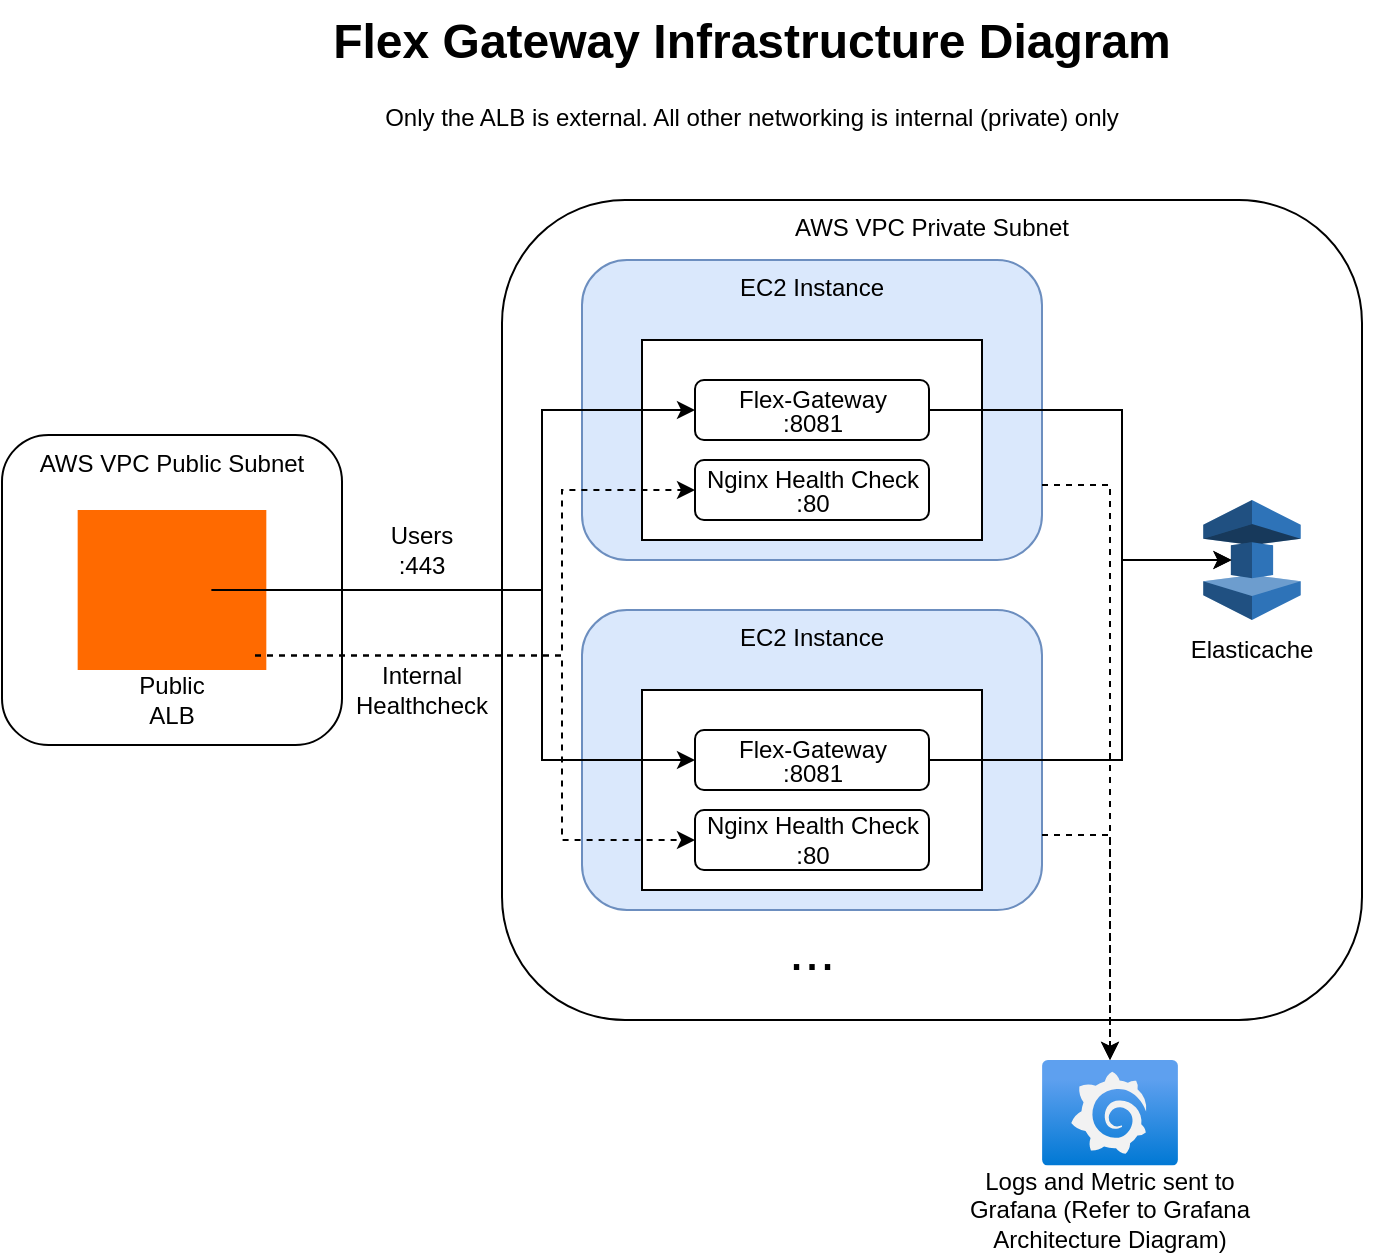 <mxfile version="28.2.3">
  <diagram name="Page-1" id="Oap9Uj49-vAxEfMM_Ddv">
    <mxGraphModel dx="868" dy="446" grid="1" gridSize="10" guides="1" tooltips="1" connect="1" arrows="1" fold="1" page="1" pageScale="1" pageWidth="850" pageHeight="1100" math="0" shadow="0">
      <root>
        <mxCell id="0" />
        <mxCell id="1" parent="0" />
        <mxCell id="5G9Hfgs1YEClRX-4D4DC-1" value="AWS VPC Private Subnet" style="rounded=1;whiteSpace=wrap;html=1;verticalAlign=top;container=0;" parent="1" vertex="1">
          <mxGeometry x="300" y="110" width="430" height="410" as="geometry" />
        </mxCell>
        <mxCell id="JU4nquK_jm7ar9zYCTRF-6" value="&lt;div&gt;AWS VPC Public Subnet&lt;/div&gt;" style="rounded=1;whiteSpace=wrap;html=1;verticalAlign=top;" vertex="1" parent="1">
          <mxGeometry x="50" y="227.5" width="170" height="155" as="geometry" />
        </mxCell>
        <mxCell id="5G9Hfgs1YEClRX-4D4DC-7" value="&lt;h1 style=&quot;margin-top: 0px;&quot;&gt;Flex Gateway Infrastructure Diagram&lt;/h1&gt;&lt;p&gt;Only the ALB is external. All other networking is internal (private) only&lt;/p&gt;" style="text;html=1;whiteSpace=wrap;overflow=hidden;rounded=0;align=center;" parent="1" vertex="1">
          <mxGeometry x="200" y="10" width="450" height="120" as="geometry" />
        </mxCell>
        <mxCell id="5G9Hfgs1YEClRX-4D4DC-30" value="" style="points=[[0.71,0.5,0,0,0],[0.94,0.91,0,0,0]];aspect=fixed;html=1;align=center;shadow=0;dashed=0;fillColor=#FF6A00;strokeColor=none;shape=mxgraph.alibaba_cloud.alb_application_load_balancer_01;pointerEvents=0;verticalAlign=top;fontFamily=Helvetica;fontSize=12;fontColor=default;movable=1;resizable=1;rotatable=1;deletable=1;editable=1;locked=0;connectable=1;" parent="1" vertex="1">
          <mxGeometry x="87.83" y="265" width="94.33" height="80" as="geometry" />
        </mxCell>
        <mxCell id="5G9Hfgs1YEClRX-4D4DC-39" value="&lt;div&gt;Public ALB&lt;/div&gt;" style="text;html=1;align=center;verticalAlign=middle;whiteSpace=wrap;rounded=0;fontFamily=Helvetica;fontSize=12;fontColor=default;" parent="1" vertex="1">
          <mxGeometry x="105.0" y="345" width="60" height="30" as="geometry" />
        </mxCell>
        <mxCell id="JU4nquK_jm7ar9zYCTRF-2" value="" style="group" vertex="1" connectable="0" parent="1">
          <mxGeometry x="610" y="260" width="130" height="90" as="geometry" />
        </mxCell>
        <mxCell id="JU4nquK_jm7ar9zYCTRF-1" value="" style="outlineConnect=0;dashed=0;verticalLabelPosition=bottom;verticalAlign=top;align=center;html=1;shape=mxgraph.aws3.elasticache;fillColor=#2E73B8;gradientColor=none;" vertex="1" parent="JU4nquK_jm7ar9zYCTRF-2">
          <mxGeometry x="40.62" width="48.75" height="60" as="geometry" />
        </mxCell>
        <mxCell id="5G9Hfgs1YEClRX-4D4DC-14" value="&lt;div&gt;Elasticache&lt;/div&gt;" style="text;html=1;align=center;verticalAlign=middle;whiteSpace=wrap;rounded=0;fontFamily=Helvetica;fontSize=12;fontColor=default;" parent="JU4nquK_jm7ar9zYCTRF-2" vertex="1">
          <mxGeometry y="60" width="130" height="30" as="geometry" />
        </mxCell>
        <mxCell id="JU4nquK_jm7ar9zYCTRF-8" value="" style="group" vertex="1" connectable="0" parent="1">
          <mxGeometry x="340" y="140" width="230" height="200" as="geometry" />
        </mxCell>
        <mxCell id="5G9Hfgs1YEClRX-4D4DC-2" value="EC2 Instance" style="rounded=1;whiteSpace=wrap;html=1;verticalAlign=top;labelBackgroundColor=none;fillColor=#dae8fc;strokeColor=#6c8ebf;" parent="JU4nquK_jm7ar9zYCTRF-8" vertex="1">
          <mxGeometry width="230" height="150" as="geometry" />
        </mxCell>
        <mxCell id="5G9Hfgs1YEClRX-4D4DC-10" value="" style="group" parent="JU4nquK_jm7ar9zYCTRF-8" vertex="1" connectable="0">
          <mxGeometry x="30" y="30" width="170" height="170" as="geometry" />
        </mxCell>
        <mxCell id="5G9Hfgs1YEClRX-4D4DC-9" value="" style="rounded=0;whiteSpace=wrap;html=1;" parent="5G9Hfgs1YEClRX-4D4DC-10" vertex="1">
          <mxGeometry y="10" width="170" height="100" as="geometry" />
        </mxCell>
        <mxCell id="5G9Hfgs1YEClRX-4D4DC-3" value="" style="shape=image;html=1;verticalAlign=top;verticalLabelPosition=bottom;labelBackgroundColor=#ffffff;imageAspect=0;aspect=fixed;image=https://icons.diagrams.net/icon-cache1/Ionicons_Fill_Vol_2-2187/logo-docker-1464.svg" parent="5G9Hfgs1YEClRX-4D4DC-10" vertex="1">
          <mxGeometry x="64.997" y="-10" width="40" height="40" as="geometry" />
        </mxCell>
        <mxCell id="5G9Hfgs1YEClRX-4D4DC-23" value="&lt;div style=&quot;line-height: 100%;&quot;&gt;Nginx Health Check :80&lt;/div&gt;" style="rounded=1;whiteSpace=wrap;html=1;pointerEvents=0;align=center;verticalAlign=middle;fontFamily=Helvetica;fontSize=12;fontColor=default;fillColor=none;gradientColor=none;" parent="5G9Hfgs1YEClRX-4D4DC-10" vertex="1">
          <mxGeometry x="26.5" y="70" width="117" height="30" as="geometry" />
        </mxCell>
        <mxCell id="JU4nquK_jm7ar9zYCTRF-7" value="&lt;div style=&quot;line-height: 100%;&quot;&gt;&lt;div&gt;&lt;div&gt;&lt;font&gt;Flex-Gateway&lt;/font&gt;&lt;/div&gt;&lt;div&gt;&lt;font&gt;:8081&lt;/font&gt;&lt;/div&gt;&lt;/div&gt;&lt;/div&gt;" style="rounded=1;whiteSpace=wrap;html=1;pointerEvents=0;align=center;verticalAlign=middle;fontFamily=Helvetica;fontSize=12;fontColor=default;fillColor=none;gradientColor=none;" vertex="1" parent="5G9Hfgs1YEClRX-4D4DC-10">
          <mxGeometry x="26.5" y="30" width="117" height="30" as="geometry" />
        </mxCell>
        <mxCell id="JU4nquK_jm7ar9zYCTRF-9" value="" style="group" vertex="1" connectable="0" parent="1">
          <mxGeometry x="340" y="315" width="230" height="200" as="geometry" />
        </mxCell>
        <mxCell id="JU4nquK_jm7ar9zYCTRF-10" value="EC2 Instance" style="rounded=1;whiteSpace=wrap;html=1;verticalAlign=top;labelBackgroundColor=none;fillColor=#dae8fc;strokeColor=#6c8ebf;" vertex="1" parent="JU4nquK_jm7ar9zYCTRF-9">
          <mxGeometry width="230" height="150" as="geometry" />
        </mxCell>
        <mxCell id="JU4nquK_jm7ar9zYCTRF-11" value="" style="group" vertex="1" connectable="0" parent="JU4nquK_jm7ar9zYCTRF-9">
          <mxGeometry x="30" y="30" width="170" height="170" as="geometry" />
        </mxCell>
        <mxCell id="JU4nquK_jm7ar9zYCTRF-12" value="" style="rounded=0;whiteSpace=wrap;html=1;" vertex="1" parent="JU4nquK_jm7ar9zYCTRF-11">
          <mxGeometry y="10" width="170" height="100" as="geometry" />
        </mxCell>
        <mxCell id="JU4nquK_jm7ar9zYCTRF-13" value="" style="shape=image;html=1;verticalAlign=top;verticalLabelPosition=bottom;labelBackgroundColor=#ffffff;imageAspect=0;aspect=fixed;image=https://icons.diagrams.net/icon-cache1/Ionicons_Fill_Vol_2-2187/logo-docker-1464.svg" vertex="1" parent="JU4nquK_jm7ar9zYCTRF-11">
          <mxGeometry x="64.997" y="-10" width="40" height="40" as="geometry" />
        </mxCell>
        <mxCell id="JU4nquK_jm7ar9zYCTRF-14" value="&lt;div&gt;Nginx Health Check&lt;/div&gt;&lt;div&gt;:80&lt;/div&gt;" style="rounded=1;whiteSpace=wrap;html=1;pointerEvents=0;align=center;verticalAlign=middle;fontFamily=Helvetica;fontSize=12;fontColor=default;fillColor=none;gradientColor=none;" vertex="1" parent="JU4nquK_jm7ar9zYCTRF-11">
          <mxGeometry x="26.5" y="70" width="117" height="30" as="geometry" />
        </mxCell>
        <mxCell id="JU4nquK_jm7ar9zYCTRF-15" value="&lt;div style=&quot;line-height: 100%;&quot;&gt;&lt;div&gt;Flex-Gateway&lt;/div&gt;&lt;div&gt;:8081&lt;/div&gt;&lt;/div&gt;" style="rounded=1;whiteSpace=wrap;html=1;pointerEvents=0;align=center;verticalAlign=middle;fontFamily=Helvetica;fontSize=12;fontColor=default;fillColor=none;gradientColor=none;" vertex="1" parent="JU4nquK_jm7ar9zYCTRF-11">
          <mxGeometry x="26.5" y="30" width="117" height="30" as="geometry" />
        </mxCell>
        <mxCell id="JU4nquK_jm7ar9zYCTRF-26" value="&lt;font style=&quot;font-size: 28px;&quot;&gt;...&lt;/font&gt;" style="text;html=1;align=center;verticalAlign=middle;whiteSpace=wrap;rounded=0;" vertex="1" parent="JU4nquK_jm7ar9zYCTRF-11">
          <mxGeometry x="55" y="125" width="60" height="30" as="geometry" />
        </mxCell>
        <mxCell id="JU4nquK_jm7ar9zYCTRF-19" style="edgeStyle=orthogonalEdgeStyle;rounded=0;orthogonalLoop=1;jettySize=auto;html=1;exitX=1;exitY=0.5;exitDx=0;exitDy=0;entryX=0.29;entryY=0.5;entryDx=0;entryDy=0;entryPerimeter=0;" edge="1" parent="1" source="JU4nquK_jm7ar9zYCTRF-7" target="JU4nquK_jm7ar9zYCTRF-1">
          <mxGeometry relative="1" as="geometry">
            <Array as="points">
              <mxPoint x="610" y="215" />
              <mxPoint x="610" y="290" />
            </Array>
          </mxGeometry>
        </mxCell>
        <mxCell id="JU4nquK_jm7ar9zYCTRF-21" style="edgeStyle=orthogonalEdgeStyle;rounded=0;orthogonalLoop=1;jettySize=auto;html=1;exitX=1;exitY=0.5;exitDx=0;exitDy=0;entryX=0.29;entryY=0.5;entryDx=0;entryDy=0;entryPerimeter=0;" edge="1" parent="1" source="JU4nquK_jm7ar9zYCTRF-15" target="JU4nquK_jm7ar9zYCTRF-1">
          <mxGeometry relative="1" as="geometry">
            <Array as="points">
              <mxPoint x="610" y="390" />
              <mxPoint x="610" y="290" />
            </Array>
          </mxGeometry>
        </mxCell>
        <mxCell id="JU4nquK_jm7ar9zYCTRF-23" style="edgeStyle=orthogonalEdgeStyle;rounded=0;orthogonalLoop=1;jettySize=auto;html=1;exitX=0.71;exitY=0.5;exitDx=0;exitDy=0;exitPerimeter=0;entryX=0;entryY=0.5;entryDx=0;entryDy=0;" edge="1" parent="1" source="5G9Hfgs1YEClRX-4D4DC-30" target="JU4nquK_jm7ar9zYCTRF-7">
          <mxGeometry relative="1" as="geometry">
            <Array as="points">
              <mxPoint x="320" y="305" />
              <mxPoint x="320" y="215" />
            </Array>
          </mxGeometry>
        </mxCell>
        <mxCell id="JU4nquK_jm7ar9zYCTRF-24" style="edgeStyle=orthogonalEdgeStyle;rounded=0;orthogonalLoop=1;jettySize=auto;html=1;exitX=0.71;exitY=0.5;exitDx=0;exitDy=0;exitPerimeter=0;entryX=0;entryY=0.5;entryDx=0;entryDy=0;" edge="1" parent="1" source="5G9Hfgs1YEClRX-4D4DC-30" target="JU4nquK_jm7ar9zYCTRF-15">
          <mxGeometry relative="1" as="geometry">
            <Array as="points">
              <mxPoint x="320" y="305" />
              <mxPoint x="320" y="390" />
            </Array>
          </mxGeometry>
        </mxCell>
        <mxCell id="JU4nquK_jm7ar9zYCTRF-25" value="&lt;div&gt;Users&lt;/div&gt;&lt;div&gt;:443&lt;/div&gt;" style="text;html=1;align=center;verticalAlign=middle;whiteSpace=wrap;rounded=0;" vertex="1" parent="1">
          <mxGeometry x="230" y="270" width="60" height="30" as="geometry" />
        </mxCell>
        <mxCell id="JU4nquK_jm7ar9zYCTRF-27" value="" style="image;aspect=fixed;html=1;points=[[0,0.5,0,-2,0],[0.5,0,0,0,0]];align=center;fontSize=12;image=img/lib/azure2/other/Grafana.svg;" vertex="1" parent="1">
          <mxGeometry x="570" y="540" width="68" height="52.8" as="geometry" />
        </mxCell>
        <mxCell id="JU4nquK_jm7ar9zYCTRF-35" value="Logs and Metric sent to Grafana (Refer to Grafana Architecture Diagram)" style="text;html=1;align=center;verticalAlign=middle;whiteSpace=wrap;rounded=0;" vertex="1" parent="1">
          <mxGeometry x="529" y="600" width="150" height="30" as="geometry" />
        </mxCell>
        <mxCell id="JU4nquK_jm7ar9zYCTRF-36" style="edgeStyle=orthogonalEdgeStyle;rounded=0;orthogonalLoop=1;jettySize=auto;html=1;exitX=1;exitY=0.75;exitDx=0;exitDy=0;entryX=0.5;entryY=0;entryDx=0;entryDy=0;entryPerimeter=0;dashed=1;" edge="1" parent="1" source="JU4nquK_jm7ar9zYCTRF-10" target="JU4nquK_jm7ar9zYCTRF-27">
          <mxGeometry relative="1" as="geometry" />
        </mxCell>
        <mxCell id="JU4nquK_jm7ar9zYCTRF-37" style="edgeStyle=orthogonalEdgeStyle;rounded=0;orthogonalLoop=1;jettySize=auto;html=1;exitX=1;exitY=0.75;exitDx=0;exitDy=0;entryX=0.5;entryY=0;entryDx=0;entryDy=0;entryPerimeter=0;dashed=1;" edge="1" parent="1" source="5G9Hfgs1YEClRX-4D4DC-2" target="JU4nquK_jm7ar9zYCTRF-27">
          <mxGeometry relative="1" as="geometry" />
        </mxCell>
        <mxCell id="JU4nquK_jm7ar9zYCTRF-41" value="&lt;div&gt;Internal Healthcheck&lt;/div&gt;" style="text;html=1;align=center;verticalAlign=middle;whiteSpace=wrap;rounded=0;" vertex="1" parent="1">
          <mxGeometry x="230" y="340" width="60" height="30" as="geometry" />
        </mxCell>
        <mxCell id="JU4nquK_jm7ar9zYCTRF-40" style="edgeStyle=orthogonalEdgeStyle;rounded=0;orthogonalLoop=1;jettySize=auto;html=1;exitX=0.94;exitY=0.91;exitDx=0;exitDy=0;exitPerimeter=0;entryX=0;entryY=0.5;entryDx=0;entryDy=0;dashed=1;" edge="1" parent="1" source="5G9Hfgs1YEClRX-4D4DC-30" target="5G9Hfgs1YEClRX-4D4DC-23">
          <mxGeometry relative="1" as="geometry">
            <Array as="points">
              <mxPoint x="330" y="338" />
              <mxPoint x="330" y="255" />
            </Array>
          </mxGeometry>
        </mxCell>
        <mxCell id="JU4nquK_jm7ar9zYCTRF-39" style="edgeStyle=orthogonalEdgeStyle;rounded=0;orthogonalLoop=1;jettySize=auto;html=1;exitX=0.94;exitY=0.91;exitDx=0;exitDy=0;exitPerimeter=0;entryX=0;entryY=0.5;entryDx=0;entryDy=0;dashed=1;" edge="1" parent="1" source="5G9Hfgs1YEClRX-4D4DC-30" target="JU4nquK_jm7ar9zYCTRF-14">
          <mxGeometry relative="1" as="geometry">
            <mxPoint x="250" y="530" as="targetPoint" />
            <Array as="points">
              <mxPoint x="330" y="338" />
              <mxPoint x="330" y="430" />
            </Array>
          </mxGeometry>
        </mxCell>
      </root>
    </mxGraphModel>
  </diagram>
</mxfile>

